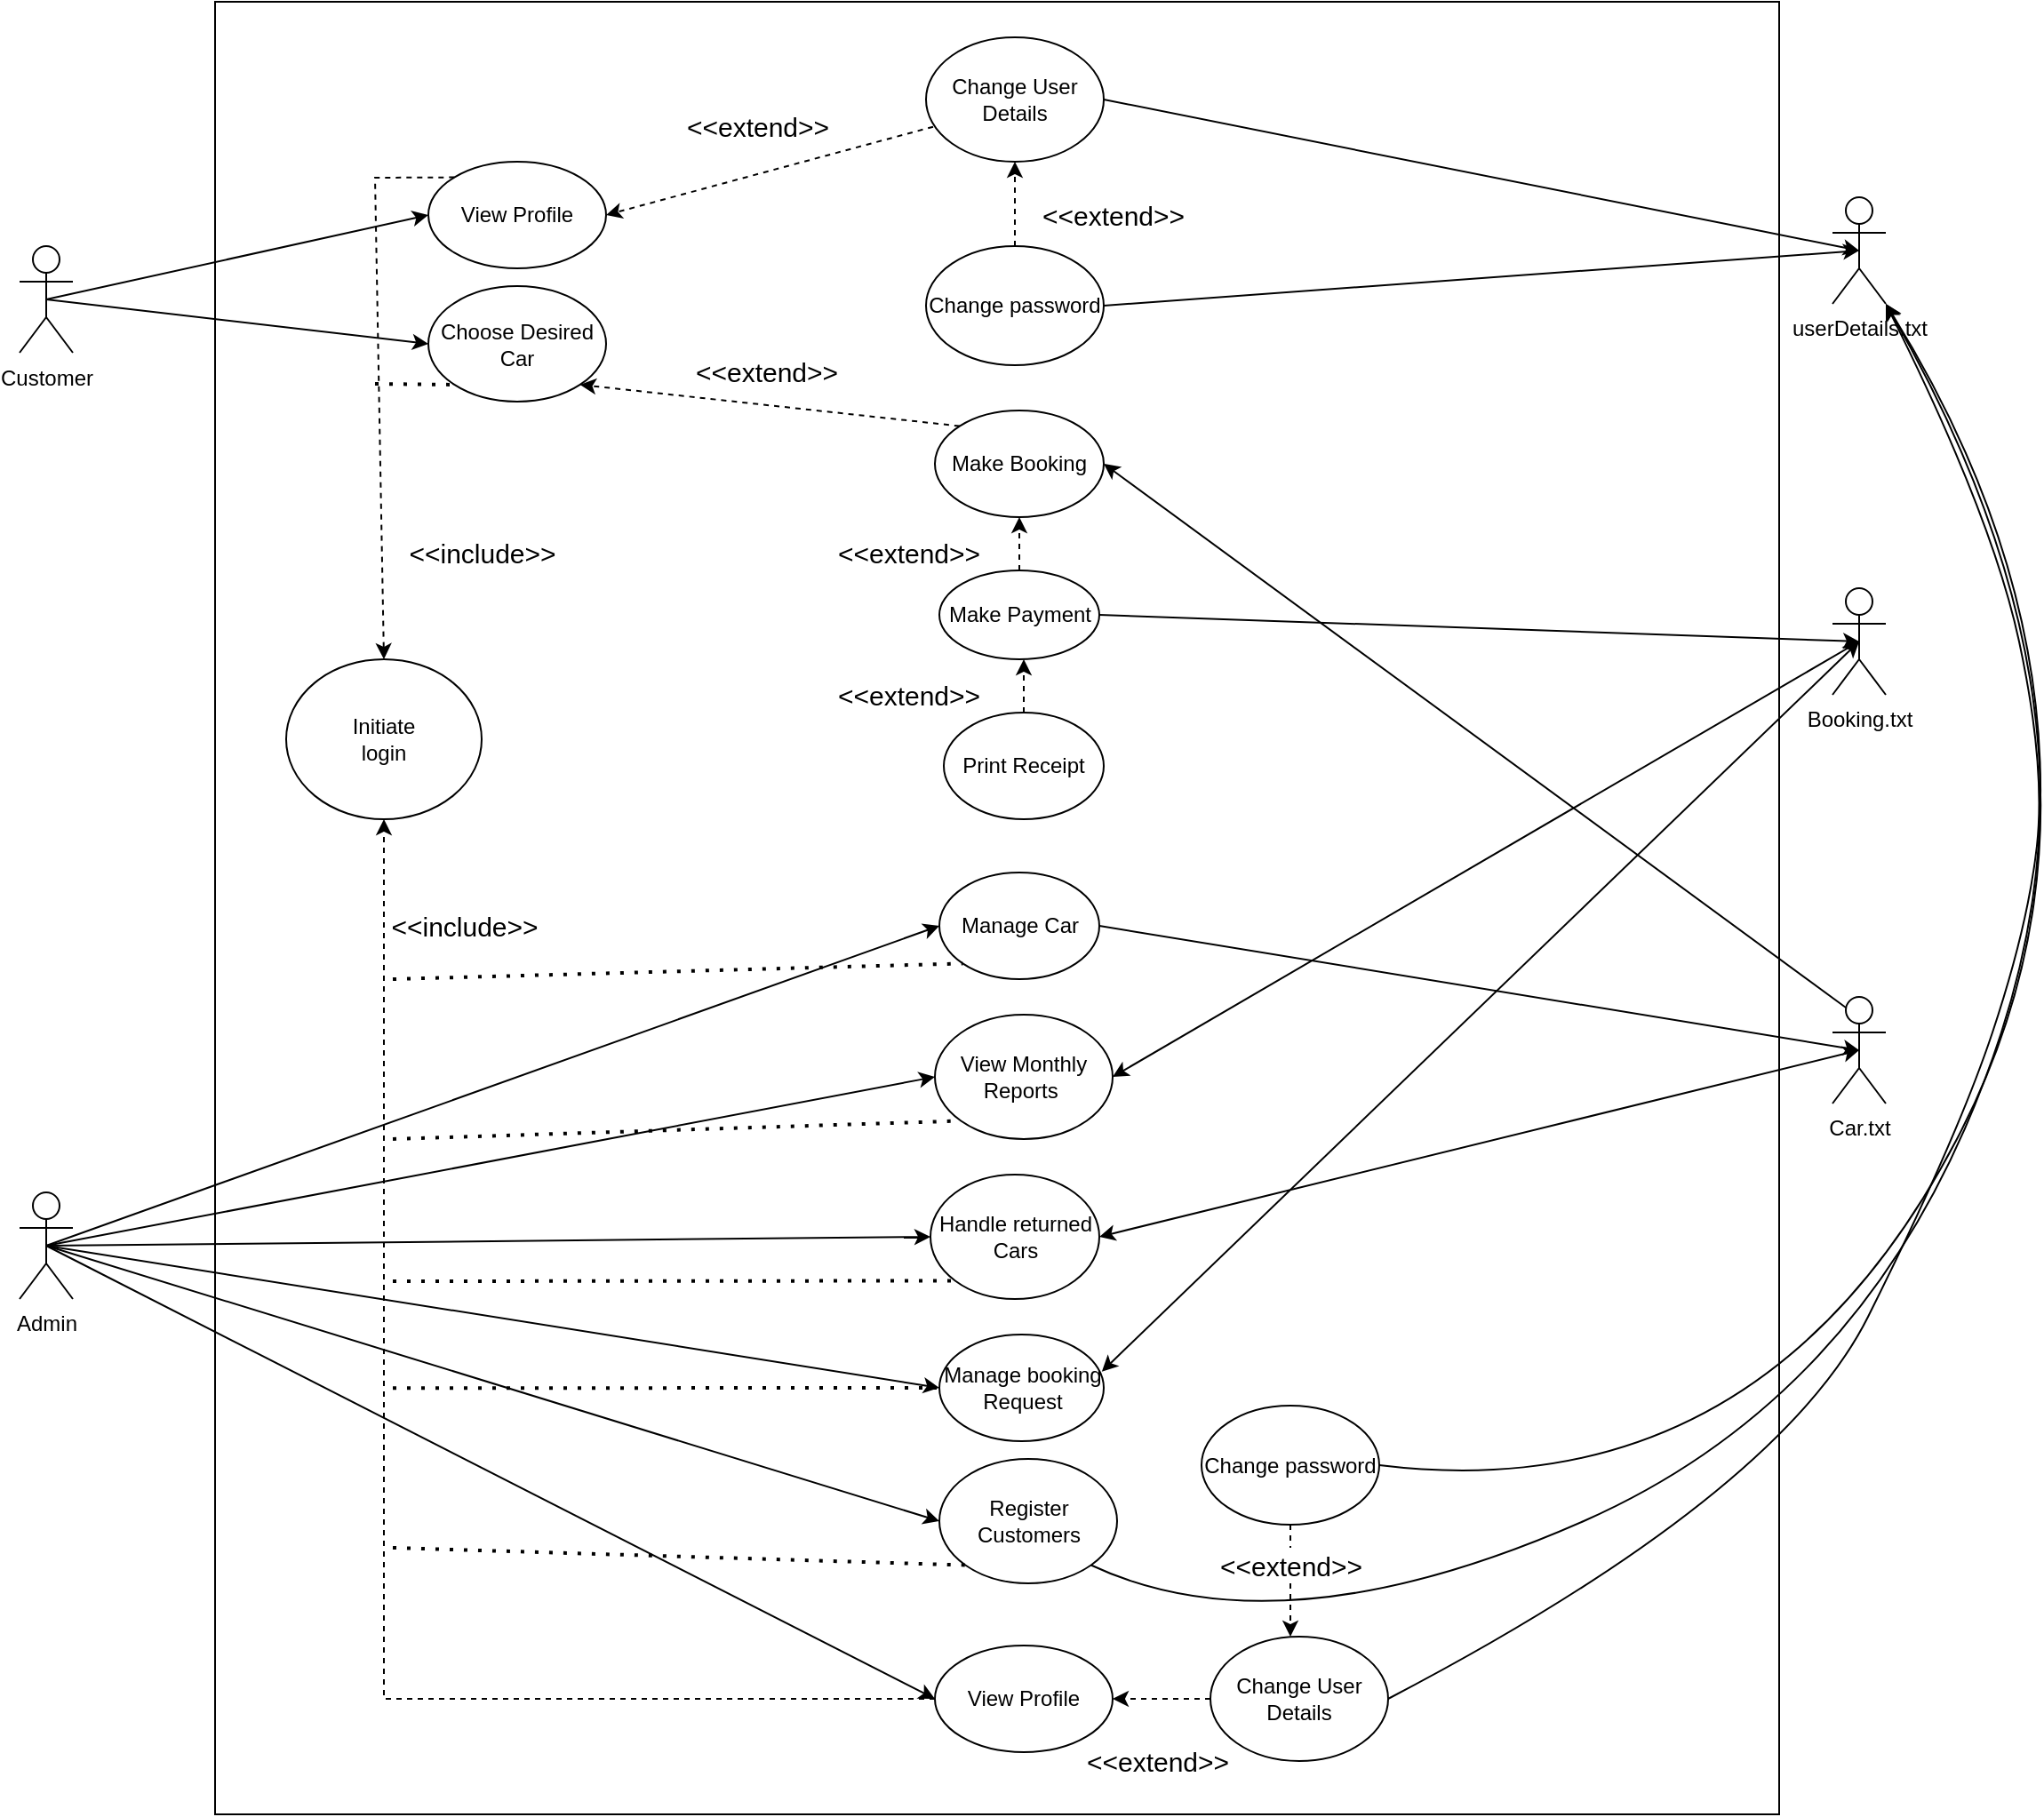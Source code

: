 <mxfile version="20.3.0" type="device"><diagram id="2Pazovz8N6nCuG_ynxG7" name="Page-1"><mxGraphModel dx="868" dy="1653" grid="1" gridSize="10" guides="1" tooltips="1" connect="1" arrows="1" fold="1" page="1" pageScale="1" pageWidth="850" pageHeight="1100" math="0" shadow="0"><root><mxCell id="0"/><mxCell id="1" parent="0"/><mxCell id="YAmP04vJVnMMYZ6b7S5U-15" value="" style="rounded=0;whiteSpace=wrap;html=1;" parent="1" vertex="1"><mxGeometry x="290" y="-100" width="880" height="1020" as="geometry"/></mxCell><mxCell id="cHIo0AX0qtA5Kj_YmGhE-2" value="Customer" style="shape=umlActor;verticalLabelPosition=bottom;verticalAlign=top;html=1;outlineConnect=0;" parent="1" vertex="1"><mxGeometry x="180" y="37.5" width="30" height="60" as="geometry"/></mxCell><mxCell id="cHIo0AX0qtA5Kj_YmGhE-3" value="Admin" style="shape=umlActor;verticalLabelPosition=bottom;verticalAlign=top;html=1;outlineConnect=0;" parent="1" vertex="1"><mxGeometry x="180" y="570" width="30" height="60" as="geometry"/></mxCell><mxCell id="cHIo0AX0qtA5Kj_YmGhE-4" value="userDetails.txt" style="shape=umlActor;verticalLabelPosition=bottom;verticalAlign=top;html=1;outlineConnect=0;" parent="1" vertex="1"><mxGeometry x="1200" y="10" width="30" height="60" as="geometry"/></mxCell><mxCell id="cHIo0AX0qtA5Kj_YmGhE-5" value="Booking.txt" style="shape=umlActor;verticalLabelPosition=bottom;verticalAlign=top;html=1;outlineConnect=0;" parent="1" vertex="1"><mxGeometry x="1200" y="230" width="30" height="60" as="geometry"/></mxCell><mxCell id="cHIo0AX0qtA5Kj_YmGhE-6" value="Car.txt" style="shape=umlActor;verticalLabelPosition=bottom;verticalAlign=top;html=1;outlineConnect=0;" parent="1" vertex="1"><mxGeometry x="1200" y="460" width="30" height="60" as="geometry"/></mxCell><mxCell id="cHIo0AX0qtA5Kj_YmGhE-8" value="&lt;span&gt;Initiate&lt;/span&gt;&lt;br&gt;&lt;span&gt;login&lt;/span&gt;" style="ellipse;whiteSpace=wrap;html=1;" parent="1" vertex="1"><mxGeometry x="330" y="270" width="110" height="90" as="geometry"/></mxCell><mxCell id="cHIo0AX0qtA5Kj_YmGhE-9" value="" style="endArrow=classic;html=1;rounded=0;entryX=0;entryY=0.5;entryDx=0;entryDy=0;exitX=0.5;exitY=0.5;exitDx=0;exitDy=0;exitPerimeter=0;" parent="1" source="cHIo0AX0qtA5Kj_YmGhE-2" target="cHIo0AX0qtA5Kj_YmGhE-14" edge="1"><mxGeometry width="50" height="50" relative="1" as="geometry"><mxPoint x="300" y="310" as="sourcePoint"/><mxPoint x="350" y="260" as="targetPoint"/></mxGeometry></mxCell><mxCell id="cHIo0AX0qtA5Kj_YmGhE-10" value="" style="endArrow=classic;html=1;rounded=0;entryX=0;entryY=0.5;entryDx=0;entryDy=0;exitX=0.5;exitY=0.5;exitDx=0;exitDy=0;exitPerimeter=0;" parent="1" source="cHIo0AX0qtA5Kj_YmGhE-3" target="2" edge="1"><mxGeometry width="50" height="50" relative="1" as="geometry"><mxPoint x="300" y="310" as="sourcePoint"/><mxPoint x="300" y="290" as="targetPoint"/></mxGeometry></mxCell><mxCell id="cHIo0AX0qtA5Kj_YmGhE-14" value="View Profile" style="ellipse;whiteSpace=wrap;html=1;" parent="1" vertex="1"><mxGeometry x="410" y="-10" width="100" height="60" as="geometry"/></mxCell><mxCell id="cHIo0AX0qtA5Kj_YmGhE-28" value="Change User Details" style="ellipse;whiteSpace=wrap;html=1;" parent="1" vertex="1"><mxGeometry x="690" y="-80" width="100" height="70" as="geometry"/></mxCell><mxCell id="cHIo0AX0qtA5Kj_YmGhE-29" value="" style="endArrow=classic;html=1;rounded=0;entryX=1;entryY=0.5;entryDx=0;entryDy=0;exitX=0.04;exitY=0.719;exitDx=0;exitDy=0;exitPerimeter=0;dashed=1;" parent="1" source="cHIo0AX0qtA5Kj_YmGhE-28" target="cHIo0AX0qtA5Kj_YmGhE-14" edge="1"><mxGeometry width="50" height="50" relative="1" as="geometry"><mxPoint x="775.811" y="89.819" as="sourcePoint"/><mxPoint x="980" y="240" as="targetPoint"/></mxGeometry></mxCell><mxCell id="cHIo0AX0qtA5Kj_YmGhE-30" value="Change password" style="ellipse;whiteSpace=wrap;html=1;" parent="1" vertex="1"><mxGeometry x="690" y="37.5" width="100" height="67" as="geometry"/></mxCell><mxCell id="cHIo0AX0qtA5Kj_YmGhE-31" value="" style="endArrow=classic;html=1;rounded=0;entryX=0.5;entryY=1;entryDx=0;entryDy=0;exitX=0.5;exitY=0;exitDx=0;exitDy=0;dashed=1;" parent="1" source="cHIo0AX0qtA5Kj_YmGhE-30" target="cHIo0AX0qtA5Kj_YmGhE-28" edge="1"><mxGeometry width="50" height="50" relative="1" as="geometry"><mxPoint x="930" y="280" as="sourcePoint"/><mxPoint x="980" y="230" as="targetPoint"/></mxGeometry></mxCell><mxCell id="cHIo0AX0qtA5Kj_YmGhE-33" value="" style="endArrow=classic;html=1;rounded=0;exitX=1;exitY=0.5;exitDx=0;exitDy=0;entryX=0.5;entryY=0.5;entryDx=0;entryDy=0;entryPerimeter=0;" parent="1" source="cHIo0AX0qtA5Kj_YmGhE-28" target="cHIo0AX0qtA5Kj_YmGhE-4" edge="1"><mxGeometry width="50" height="50" relative="1" as="geometry"><mxPoint x="1020" y="150" as="sourcePoint"/><mxPoint x="1070" y="100" as="targetPoint"/></mxGeometry></mxCell><mxCell id="cHIo0AX0qtA5Kj_YmGhE-34" value="" style="endArrow=classic;html=1;rounded=0;exitX=1;exitY=0.5;exitDx=0;exitDy=0;entryX=0.5;entryY=0.5;entryDx=0;entryDy=0;entryPerimeter=0;" parent="1" source="cHIo0AX0qtA5Kj_YmGhE-30" target="cHIo0AX0qtA5Kj_YmGhE-4" edge="1"><mxGeometry width="50" height="50" relative="1" as="geometry"><mxPoint x="1010" y="180" as="sourcePoint"/><mxPoint x="1060" y="130" as="targetPoint"/></mxGeometry></mxCell><mxCell id="YAmP04vJVnMMYZ6b7S5U-1" value="Make Booking" style="ellipse;whiteSpace=wrap;html=1;" parent="1" vertex="1"><mxGeometry x="695" y="130" width="95" height="60" as="geometry"/></mxCell><mxCell id="YAmP04vJVnMMYZ6b7S5U-5" value="" style="endArrow=classic;html=1;rounded=0;entryX=1;entryY=0.5;entryDx=0;entryDy=0;exitX=0.25;exitY=0.1;exitDx=0;exitDy=0;exitPerimeter=0;" parent="1" source="cHIo0AX0qtA5Kj_YmGhE-6" target="YAmP04vJVnMMYZ6b7S5U-1" edge="1"><mxGeometry width="50" height="50" relative="1" as="geometry"><mxPoint x="1050" y="350" as="sourcePoint"/><mxPoint x="765" y="172.5" as="targetPoint"/></mxGeometry></mxCell><mxCell id="YAmP04vJVnMMYZ6b7S5U-7" value="Make Payment" style="ellipse;whiteSpace=wrap;html=1;" parent="1" vertex="1"><mxGeometry x="697.5" y="220" width="90" height="50" as="geometry"/></mxCell><mxCell id="YAmP04vJVnMMYZ6b7S5U-12" value="Print Receipt" style="ellipse;whiteSpace=wrap;html=1;" parent="1" vertex="1"><mxGeometry x="700" y="300" width="90" height="60" as="geometry"/></mxCell><mxCell id="YAmP04vJVnMMYZ6b7S5U-17" value="View Monthly &lt;br&gt;Reports&amp;nbsp;" style="ellipse;whiteSpace=wrap;html=1;" parent="1" vertex="1"><mxGeometry x="695" y="470" width="100" height="70" as="geometry"/></mxCell><mxCell id="YAmP04vJVnMMYZ6b7S5U-18" value="Register Customers" style="ellipse;whiteSpace=wrap;html=1;" parent="1" vertex="1"><mxGeometry x="697.5" y="720" width="100" height="70" as="geometry"/></mxCell><mxCell id="YAmP04vJVnMMYZ6b7S5U-19" value="Manage booking Request" style="ellipse;whiteSpace=wrap;html=1;" parent="1" vertex="1"><mxGeometry x="697.5" y="650" width="92.5" height="60" as="geometry"/></mxCell><mxCell id="YAmP04vJVnMMYZ6b7S5U-20" value="Handle returned Cars" style="ellipse;whiteSpace=wrap;html=1;" parent="1" vertex="1"><mxGeometry x="692.5" y="560" width="95" height="70" as="geometry"/></mxCell><mxCell id="YAmP04vJVnMMYZ6b7S5U-32" value="" style="endArrow=classic;startArrow=classic;html=1;rounded=0;entryX=0.5;entryY=0.5;entryDx=0;entryDy=0;entryPerimeter=0;exitX=1;exitY=0.5;exitDx=0;exitDy=0;" parent="1" source="YAmP04vJVnMMYZ6b7S5U-20" target="cHIo0AX0qtA5Kj_YmGhE-6" edge="1"><mxGeometry width="50" height="50" relative="1" as="geometry"><mxPoint x="970" y="670" as="sourcePoint"/><mxPoint x="1020" y="620" as="targetPoint"/></mxGeometry></mxCell><mxCell id="YAmP04vJVnMMYZ6b7S5U-33" value="" style="endArrow=classic;html=1;rounded=0;entryX=0.5;entryY=0.5;entryDx=0;entryDy=0;entryPerimeter=0;exitX=1;exitY=0.5;exitDx=0;exitDy=0;" parent="1" source="2" target="cHIo0AX0qtA5Kj_YmGhE-6" edge="1"><mxGeometry width="50" height="50" relative="1" as="geometry"><mxPoint x="760" y="480" as="sourcePoint"/><mxPoint x="960" y="460" as="targetPoint"/></mxGeometry></mxCell><mxCell id="YAmP04vJVnMMYZ6b7S5U-36" value="" style="endArrow=classic;html=1;rounded=0;entryX=1;entryY=0.5;entryDx=0;entryDy=0;exitX=0.5;exitY=0.5;exitDx=0;exitDy=0;exitPerimeter=0;" parent="1" source="cHIo0AX0qtA5Kj_YmGhE-5" target="YAmP04vJVnMMYZ6b7S5U-17" edge="1"><mxGeometry width="50" height="50" relative="1" as="geometry"><mxPoint x="1030" y="730" as="sourcePoint"/><mxPoint x="1080" y="680" as="targetPoint"/></mxGeometry></mxCell><mxCell id="YAmP04vJVnMMYZ6b7S5U-39" value="" style="endArrow=classic;html=1;rounded=0;entryX=0;entryY=0.5;entryDx=0;entryDy=0;exitX=0.5;exitY=0.5;exitDx=0;exitDy=0;exitPerimeter=0;" parent="1" source="cHIo0AX0qtA5Kj_YmGhE-3" target="YAmP04vJVnMMYZ6b7S5U-18" edge="1"><mxGeometry width="50" height="50" relative="1" as="geometry"><mxPoint x="490" y="460" as="sourcePoint"/><mxPoint x="700" y="660" as="targetPoint"/></mxGeometry></mxCell><mxCell id="YAmP04vJVnMMYZ6b7S5U-42" value="" style="curved=1;endArrow=classic;html=1;rounded=0;exitX=1;exitY=1;exitDx=0;exitDy=0;entryX=1;entryY=1;entryDx=0;entryDy=0;entryPerimeter=0;" parent="1" source="YAmP04vJVnMMYZ6b7S5U-18" target="cHIo0AX0qtA5Kj_YmGhE-4" edge="1"><mxGeometry width="50" height="50" relative="1" as="geometry"><mxPoint x="650" y="710" as="sourcePoint"/><mxPoint x="700" y="660" as="targetPoint"/><Array as="points"><mxPoint x="890" y="830"/><mxPoint x="1230" y="680"/><mxPoint x="1360" y="280"/></Array></mxGeometry></mxCell><mxCell id="2" value="Manage Car" style="ellipse;whiteSpace=wrap;html=1;" parent="1" vertex="1"><mxGeometry x="697.5" y="390" width="90" height="60" as="geometry"/></mxCell><mxCell id="4" value="Choose Desired Car" style="ellipse;whiteSpace=wrap;html=1;" parent="1" vertex="1"><mxGeometry x="410" y="60" width="100" height="65" as="geometry"/></mxCell><mxCell id="5" value="" style="endArrow=classic;html=1;rounded=0;entryX=0;entryY=0.5;entryDx=0;entryDy=0;exitX=0.5;exitY=0.5;exitDx=0;exitDy=0;exitPerimeter=0;" parent="1" source="cHIo0AX0qtA5Kj_YmGhE-2" target="4" edge="1"><mxGeometry width="50" height="50" relative="1" as="geometry"><mxPoint x="200" y="86.996" as="sourcePoint"/><mxPoint x="400" y="42.81" as="targetPoint"/></mxGeometry></mxCell><mxCell id="6" value="" style="endArrow=classic;html=1;rounded=0;entryX=0;entryY=0.5;entryDx=0;entryDy=0;exitX=0.5;exitY=0.5;exitDx=0;exitDy=0;exitPerimeter=0;" parent="1" source="cHIo0AX0qtA5Kj_YmGhE-3" target="YAmP04vJVnMMYZ6b7S5U-17" edge="1"><mxGeometry width="50" height="50" relative="1" as="geometry"><mxPoint x="210" y="604.186" as="sourcePoint"/><mxPoint x="410" y="560" as="targetPoint"/></mxGeometry></mxCell><mxCell id="7" value="" style="endArrow=classic;html=1;rounded=0;entryX=0;entryY=0.5;entryDx=0;entryDy=0;exitX=0.5;exitY=0.5;exitDx=0;exitDy=0;exitPerimeter=0;" parent="1" source="cHIo0AX0qtA5Kj_YmGhE-3" target="YAmP04vJVnMMYZ6b7S5U-20" edge="1"><mxGeometry width="50" height="50" relative="1" as="geometry"><mxPoint x="220" y="614.186" as="sourcePoint"/><mxPoint x="650" y="510" as="targetPoint"/></mxGeometry></mxCell><mxCell id="8" value="" style="endArrow=classic;html=1;rounded=0;entryX=0;entryY=0.5;entryDx=0;entryDy=0;exitX=0.5;exitY=0.5;exitDx=0;exitDy=0;exitPerimeter=0;" parent="1" source="cHIo0AX0qtA5Kj_YmGhE-3" target="YAmP04vJVnMMYZ6b7S5U-19" edge="1"><mxGeometry width="50" height="50" relative="1" as="geometry"><mxPoint x="210" y="600" as="sourcePoint"/><mxPoint x="655" y="600" as="targetPoint"/></mxGeometry></mxCell><mxCell id="10" value="View Profile" style="ellipse;whiteSpace=wrap;html=1;" parent="1" vertex="1"><mxGeometry x="695" y="825" width="100" height="60" as="geometry"/></mxCell><mxCell id="11" value="Change User Details" style="ellipse;whiteSpace=wrap;html=1;" parent="1" vertex="1"><mxGeometry x="850" y="820" width="100" height="70" as="geometry"/></mxCell><mxCell id="12" value="Change password" style="ellipse;whiteSpace=wrap;html=1;" parent="1" vertex="1"><mxGeometry x="845" y="690" width="100" height="67" as="geometry"/></mxCell><mxCell id="13" value="" style="endArrow=classic;html=1;rounded=0;entryX=0;entryY=0.5;entryDx=0;entryDy=0;exitX=0.5;exitY=0.5;exitDx=0;exitDy=0;exitPerimeter=0;" parent="1" source="cHIo0AX0qtA5Kj_YmGhE-3" target="10" edge="1"><mxGeometry width="50" height="50" relative="1" as="geometry"><mxPoint x="205" y="610" as="sourcePoint"/><mxPoint x="660" y="765" as="targetPoint"/></mxGeometry></mxCell><mxCell id="14" value="&lt;span style=&quot;color: rgba(0 , 0 , 0 , 0) ; font-family: monospace ; font-size: 0px&quot;&gt;%3CmxGraphModel%3E%3Croot%3E%3CmxCell%20id%3D%220%22%2F%3E%3CmxCell%20id%3D%221%22%20parent%3D%220%22%2F%3E%3CmxCell%20id%3D%222%22%20value%3D%22%22%20style%3D%22endArrow%3Dclassic%3Bhtml%3D1%3Brounded%3D0%3BentryX%3D0.5%3BentryY%3D1%3BentryDx%3D0%3BentryDy%3D0%3BexitX%3D0%3BexitY%3D1%3BexitDx%3D0%3BexitDy%3D0%3Bdashed%3D1%3B%22%20edge%3D%221%22%20parent%3D%221%22%3E%3CmxGeometry%20width%3D%2250%22%20height%3D%2250%22%20relative%3D%221%22%20as%3D%22geometry%22%3E%3CmxPoint%20x%3D%22659.645%22%20y%3D%22861.213%22%20as%3D%22sourcePoint%22%2F%3E%3CmxPoint%20x%3D%22385%22%20y%3D%22360%22%20as%3D%22targetPoint%22%2F%3E%3CArray%20as%3D%22points%22%3E%3CmxPoint%20x%3D%22385%22%20y%3D%22861%22%2F%3E%3C%2FArray%3E%3C%2FmxGeometry%3E%3C%2FmxCell%3E%3C%2Froot%3E%3C%2FmxGraphModel%3E&lt;/span&gt;" style="endArrow=classic;html=1;rounded=0;entryX=0.5;entryY=1;entryDx=0;entryDy=0;dashed=1;exitX=0;exitY=0.5;exitDx=0;exitDy=0;" parent="1" source="10" target="cHIo0AX0qtA5Kj_YmGhE-8" edge="1"><mxGeometry width="50" height="50" relative="1" as="geometry"><mxPoint x="680" y="861" as="sourcePoint"/><mxPoint x="655" y="850" as="targetPoint"/><Array as="points"><mxPoint x="385" y="855"/></Array></mxGeometry></mxCell><mxCell id="15" value="&lt;font style=&quot;font-size: 15px&quot;&gt;&amp;lt;&amp;lt;include&amp;gt;&amp;gt;&lt;/font&gt;" style="text;html=1;align=center;verticalAlign=middle;resizable=0;points=[];autosize=1;strokeColor=none;fillColor=none;" parent="1" vertex="1"><mxGeometry x="380" y="410" width="100" height="20" as="geometry"/></mxCell><mxCell id="17" value="&lt;span style=&quot;color: rgba(0 , 0 , 0 , 0) ; font-family: monospace ; font-size: 0px&quot;&gt;d&lt;/span&gt;&lt;span style=&quot;color: rgba(0 , 0 , 0 , 0) ; font-family: monospace ; font-size: 0px&quot;&gt;%3CmxGraphModel%3E%3Croot%3E%3CmxCell%20id%3D%220%22%2F%3E%3CmxCell%20id%3D%221%22%20parent%3D%220%22%2F%3E%3CmxCell%20id%3D%222%22%20value%3D%22%26lt%3Bspan%20style%3D%26quot%3Bcolor%3A%20rgba(0%20%2C%200%20%2C%200%20%2C%200)%20%3B%20font-family%3A%20monospace%20%3B%20font-size%3A%200px%26quot%3B%26gt%3B%253CmxGraphModel%253E%253Croot%253E%253CmxCell%2520id%253D%25220%2522%252F%253E%253CmxCell%2520id%253D%25221%2522%2520parent%253D%25220%2522%252F%253E%253CmxCell%2520id%253D%25222%2522%2520value%253D%2522%2522%2520style%253D%2522endArrow%253Dclassic%253Bhtml%253D1%253Brounded%253D0%253BentryX%253D0.5%253BentryY%253D1%253BentryDx%253D0%253BentryDy%253D0%253BexitX%253D0%253BexitY%253D1%253BexitDx%253D0%253BexitDy%253D0%253Bdashed%253D1%253B%2522%2520edge%253D%25221%2522%2520parent%253D%25221%2522%253E%253CmxGeometry%2520width%253D%252250%2522%2520height%253D%252250%2522%2520relative%253D%25221%2522%2520as%253D%2522geometry%2522%253E%253CmxPoint%2520x%253D%2522659.645%2522%2520y%253D%2522861.213%2522%2520as%253D%2522sourcePoint%2522%252F%253E%253CmxPoint%2520x%253D%2522385%2522%2520y%253D%2522360%2522%2520as%253D%2522targetPoint%2522%252F%253E%253CArray%2520as%253D%2522points%2522%253E%253CmxPoint%2520x%253D%2522385%2522%2520y%253D%2522861%2522%252F%253E%253C%252FArray%253E%253C%252FmxGeometry%253E%253C%252FmxCell%253E%253C%252Froot%253E%253C%252FmxGraphModel%253E%26lt%3B%2Fspan%26gt%3B%22%20style%3D%22endArrow%3Dclassic%3Bhtml%3D1%3Brounded%3D0%3BentryX%3D0.5%3BentryY%3D1%3BentryDx%3D0%3BentryDy%3D0%3BexitX%3D0%3BexitY%3D1%3BexitDx%3D0%3BexitDy%3D0%3Bdashed%3D1%3B%22%20edge%3D%221%22%20parent%3D%221%22%3E%3CmxGeometry%20width%3D%2250%22%20height%3D%2250%22%20relative%3D%221%22%20as%3D%22geometry%22%3E%3CmxPoint%20x%3D%22659.645%22%20y%3D%22861.213%22%20as%3D%22sourcePoint%22%2F%3E%3CmxPoint%20x%3D%22385%22%20y%3D%22360%22%20as%3D%22targetPoint%22%2F%3E%3CArray%20as%3D%22points%22%3E%3CmxPoint%20x%3D%22385%22%20y%3D%22861%22%2F%3E%3C%2FArray%3E%3C%2FmxGeometry%3E%3C%2FmxCell%3E%3C%2Froot%3E%3C%2FmxGraphModel%3E&lt;/span&gt;" style="endArrow=classic;html=1;rounded=0;exitX=0;exitY=0;exitDx=0;exitDy=0;dashed=1;entryX=0.5;entryY=0;entryDx=0;entryDy=0;" parent="1" source="cHIo0AX0qtA5Kj_YmGhE-14" target="cHIo0AX0qtA5Kj_YmGhE-8" edge="1"><mxGeometry x="-0.147" y="-1" width="50" height="50" relative="1" as="geometry"><mxPoint x="669.645" y="871.213" as="sourcePoint"/><mxPoint x="395" y="370" as="targetPoint"/><Array as="points"><mxPoint x="380" y="-1"/></Array><mxPoint y="1" as="offset"/></mxGeometry></mxCell><mxCell id="18" value="&lt;font style=&quot;font-size: 15px&quot;&gt;&amp;lt;&amp;lt;include&amp;gt;&amp;gt;&lt;/font&gt;" style="text;html=1;align=center;verticalAlign=middle;resizable=0;points=[];autosize=1;strokeColor=none;fillColor=none;" parent="1" vertex="1"><mxGeometry x="390" y="200" width="100" height="20" as="geometry"/></mxCell><mxCell id="20" value="" style="endArrow=none;dashed=1;html=1;dashPattern=1 3;strokeWidth=2;fontSize=15;entryX=0;entryY=1;entryDx=0;entryDy=0;" parent="1" target="4" edge="1"><mxGeometry width="50" height="50" relative="1" as="geometry"><mxPoint x="380" y="115" as="sourcePoint"/><mxPoint x="700" y="360" as="targetPoint"/></mxGeometry></mxCell><mxCell id="21" value="" style="endArrow=none;dashed=1;html=1;dashPattern=1 3;strokeWidth=2;fontSize=15;entryX=0;entryY=1;entryDx=0;entryDy=0;" parent="1" target="YAmP04vJVnMMYZ6b7S5U-18" edge="1"><mxGeometry width="50" height="50" relative="1" as="geometry"><mxPoint x="390" y="770" as="sourcePoint"/><mxPoint x="434.189" y="152.181" as="targetPoint"/></mxGeometry></mxCell><mxCell id="22" value="" style="endArrow=none;dashed=1;html=1;dashPattern=1 3;strokeWidth=2;fontSize=15;entryX=0;entryY=0.5;entryDx=0;entryDy=0;" parent="1" target="YAmP04vJVnMMYZ6b7S5U-19" edge="1"><mxGeometry width="50" height="50" relative="1" as="geometry"><mxPoint x="390" y="680.13" as="sourcePoint"/><mxPoint x="664.645" y="689.879" as="targetPoint"/></mxGeometry></mxCell><mxCell id="23" value="" style="endArrow=none;dashed=1;html=1;dashPattern=1 3;strokeWidth=2;fontSize=15;entryX=0;entryY=1;entryDx=0;entryDy=0;" parent="1" target="YAmP04vJVnMMYZ6b7S5U-20" edge="1"><mxGeometry width="50" height="50" relative="1" as="geometry"><mxPoint x="390" y="620" as="sourcePoint"/><mxPoint x="660" y="610" as="targetPoint"/></mxGeometry></mxCell><mxCell id="24" value="" style="endArrow=none;dashed=1;html=1;dashPattern=1 3;strokeWidth=2;fontSize=15;entryX=0;entryY=1;entryDx=0;entryDy=0;" parent="1" target="YAmP04vJVnMMYZ6b7S5U-17" edge="1"><mxGeometry width="50" height="50" relative="1" as="geometry"><mxPoint x="390" y="540" as="sourcePoint"/><mxPoint x="660" y="530" as="targetPoint"/></mxGeometry></mxCell><mxCell id="25" value="" style="endArrow=none;dashed=1;html=1;dashPattern=1 3;strokeWidth=2;fontSize=15;entryX=0;entryY=1;entryDx=0;entryDy=0;" parent="1" target="2" edge="1"><mxGeometry width="50" height="50" relative="1" as="geometry"><mxPoint x="390" y="450" as="sourcePoint"/><mxPoint x="660" y="440" as="targetPoint"/></mxGeometry></mxCell><mxCell id="26" value="&lt;font style=&quot;font-size: 15px&quot;&gt;&amp;lt;&amp;lt;extend&amp;gt;&amp;gt;&lt;/font&gt;" style="text;html=1;align=center;verticalAlign=middle;resizable=0;points=[];autosize=1;strokeColor=none;fillColor=none;" parent="1" vertex="1"><mxGeometry x="545" y="-40" width="100" height="20" as="geometry"/></mxCell><mxCell id="27" value="&lt;font style=&quot;font-size: 15px&quot;&gt;&amp;lt;&amp;lt;extend&amp;gt;&amp;gt;&lt;/font&gt;" style="text;html=1;align=center;verticalAlign=middle;resizable=0;points=[];autosize=1;strokeColor=none;fillColor=none;" parent="1" vertex="1"><mxGeometry x="745" y="10" width="100" height="20" as="geometry"/></mxCell><mxCell id="28" value="" style="endArrow=classic;html=1;rounded=0;entryX=1;entryY=1;entryDx=0;entryDy=0;exitX=0;exitY=0;exitDx=0;exitDy=0;dashed=1;" parent="1" source="YAmP04vJVnMMYZ6b7S5U-1" target="4" edge="1"><mxGeometry width="50" height="50" relative="1" as="geometry"><mxPoint x="687.0" y="46.16" as="sourcePoint"/><mxPoint x="503" y="95.83" as="targetPoint"/></mxGeometry></mxCell><mxCell id="29" value="&lt;font style=&quot;font-size: 15px&quot;&gt;&amp;lt;&amp;lt;extend&amp;gt;&amp;gt;&lt;/font&gt;" style="text;html=1;align=center;verticalAlign=middle;resizable=0;points=[];autosize=1;strokeColor=none;fillColor=none;" parent="1" vertex="1"><mxGeometry x="550" y="97.5" width="100" height="20" as="geometry"/></mxCell><mxCell id="32" value="" style="endArrow=classic;html=1;rounded=0;entryX=0.5;entryY=1;entryDx=0;entryDy=0;exitX=0.5;exitY=0;exitDx=0;exitDy=0;dashed=1;" parent="1" source="YAmP04vJVnMMYZ6b7S5U-7" target="YAmP04vJVnMMYZ6b7S5U-1" edge="1"><mxGeometry width="50" height="50" relative="1" as="geometry"><mxPoint x="750" y="47.5" as="sourcePoint"/><mxPoint x="750" as="targetPoint"/></mxGeometry></mxCell><mxCell id="33" value="&lt;font style=&quot;font-size: 15px&quot;&gt;&amp;lt;&amp;lt;extend&amp;gt;&amp;gt;&lt;/font&gt;" style="text;html=1;align=center;verticalAlign=middle;resizable=0;points=[];autosize=1;strokeColor=none;fillColor=none;" parent="1" vertex="1"><mxGeometry x="630" y="200" width="100" height="20" as="geometry"/></mxCell><mxCell id="34" value="" style="endArrow=classic;html=1;rounded=0;exitX=0.5;exitY=0;exitDx=0;exitDy=0;dashed=1;" parent="1" source="YAmP04vJVnMMYZ6b7S5U-12" edge="1"><mxGeometry width="50" height="50" relative="1" as="geometry"><mxPoint x="752.5" y="230" as="sourcePoint"/><mxPoint x="745" y="270" as="targetPoint"/></mxGeometry></mxCell><mxCell id="35" value="&lt;font style=&quot;font-size: 15px&quot;&gt;&amp;lt;&amp;lt;extend&amp;gt;&amp;gt;&lt;/font&gt;" style="text;html=1;align=center;verticalAlign=middle;resizable=0;points=[];autosize=1;strokeColor=none;fillColor=none;" parent="1" vertex="1"><mxGeometry x="630" y="280" width="100" height="20" as="geometry"/></mxCell><mxCell id="36" value="" style="endArrow=classic;html=1;rounded=0;exitX=0.988;exitY=0.348;exitDx=0;exitDy=0;entryX=0.5;entryY=0.5;entryDx=0;entryDy=0;entryPerimeter=0;startArrow=classic;startFill=1;exitPerimeter=0;" parent="1" source="YAmP04vJVnMMYZ6b7S5U-19" target="cHIo0AX0qtA5Kj_YmGhE-5" edge="1"><mxGeometry width="50" height="50" relative="1" as="geometry"><mxPoint x="750.0" y="671" as="sourcePoint"/><mxPoint x="1175" y="640" as="targetPoint"/></mxGeometry></mxCell><mxCell id="37" value="" style="endArrow=classic;html=1;rounded=0;exitX=0;exitY=0.5;exitDx=0;exitDy=0;dashed=1;entryX=1;entryY=0.5;entryDx=0;entryDy=0;" parent="1" source="11" target="10" edge="1"><mxGeometry width="50" height="50" relative="1" as="geometry"><mxPoint x="1120.511" y="870.0" as="sourcePoint"/><mxPoint x="810" y="843" as="targetPoint"/></mxGeometry></mxCell><mxCell id="38" value="" style="endArrow=classic;html=1;rounded=0;exitX=0.5;exitY=1;exitDx=0;exitDy=0;dashed=1;startArrow=none;" parent="1" source="40" edge="1"><mxGeometry width="50" height="50" relative="1" as="geometry"><mxPoint x="755" y="850" as="sourcePoint"/><mxPoint x="895" y="820" as="targetPoint"/></mxGeometry></mxCell><mxCell id="39" value="&lt;font style=&quot;font-size: 15px&quot;&gt;&amp;lt;&amp;lt;extend&amp;gt;&amp;gt;&lt;/font&gt;" style="text;html=1;align=center;verticalAlign=middle;resizable=0;points=[];autosize=1;strokeColor=none;fillColor=none;" parent="1" vertex="1"><mxGeometry x="770" y="880" width="100" height="20" as="geometry"/></mxCell><mxCell id="41" value="" style="endArrow=classic;html=1;exitX=1;exitY=0.5;exitDx=0;exitDy=0;curved=1;entryX=1;entryY=1;entryDx=0;entryDy=0;entryPerimeter=0;" parent="1" source="12" target="cHIo0AX0qtA5Kj_YmGhE-4" edge="1"><mxGeometry width="50" height="50" relative="1" as="geometry"><mxPoint x="940.0" y="720" as="sourcePoint"/><mxPoint x="1280" y="540" as="targetPoint"/><Array as="points"><mxPoint x="1160" y="750"/><mxPoint x="1380" y="330"/></Array></mxGeometry></mxCell><mxCell id="43" value="" style="endArrow=classic;html=1;exitX=1;exitY=0.5;exitDx=0;exitDy=0;curved=1;entryX=1;entryY=1;entryDx=0;entryDy=0;entryPerimeter=0;" parent="1" source="11" edge="1" target="cHIo0AX0qtA5Kj_YmGhE-4"><mxGeometry width="50" height="50" relative="1" as="geometry"><mxPoint x="940.0" y="733.5" as="sourcePoint"/><mxPoint x="1225" y="50" as="targetPoint"/><Array as="points"><mxPoint x="1170" y="740"/><mxPoint x="1270" y="540"/><mxPoint x="1310" y="420"/><mxPoint x="1320" y="330"/><mxPoint x="1290" y="190"/></Array></mxGeometry></mxCell><mxCell id="44" value="" style="endArrow=classic;html=1;rounded=0;entryX=0.5;entryY=0.5;entryDx=0;entryDy=0;entryPerimeter=0;exitX=1;exitY=0.5;exitDx=0;exitDy=0;" parent="1" source="YAmP04vJVnMMYZ6b7S5U-7" target="cHIo0AX0qtA5Kj_YmGhE-5" edge="1"><mxGeometry width="50" height="50" relative="1" as="geometry"><mxPoint x="790" y="241" as="sourcePoint"/><mxPoint x="1215" y="210" as="targetPoint"/></mxGeometry></mxCell><mxCell id="40" value="&lt;font style=&quot;font-size: 15px&quot;&gt;&amp;lt;&amp;lt;extend&amp;gt;&amp;gt;&lt;/font&gt;" style="text;html=1;align=center;verticalAlign=middle;resizable=0;points=[];autosize=1;strokeColor=none;fillColor=none;" parent="1" vertex="1"><mxGeometry x="845" y="770" width="100" height="20" as="geometry"/></mxCell><mxCell id="45" value="" style="endArrow=none;html=1;rounded=0;exitX=0.5;exitY=1;exitDx=0;exitDy=0;dashed=1;entryX=0.5;entryY=0;entryDx=0;entryDy=0;" parent="1" source="12" target="40" edge="1"><mxGeometry width="50" height="50" relative="1" as="geometry"><mxPoint x="880" y="757" as="sourcePoint"/><mxPoint x="880" y="810" as="targetPoint"/></mxGeometry></mxCell></root></mxGraphModel></diagram></mxfile>